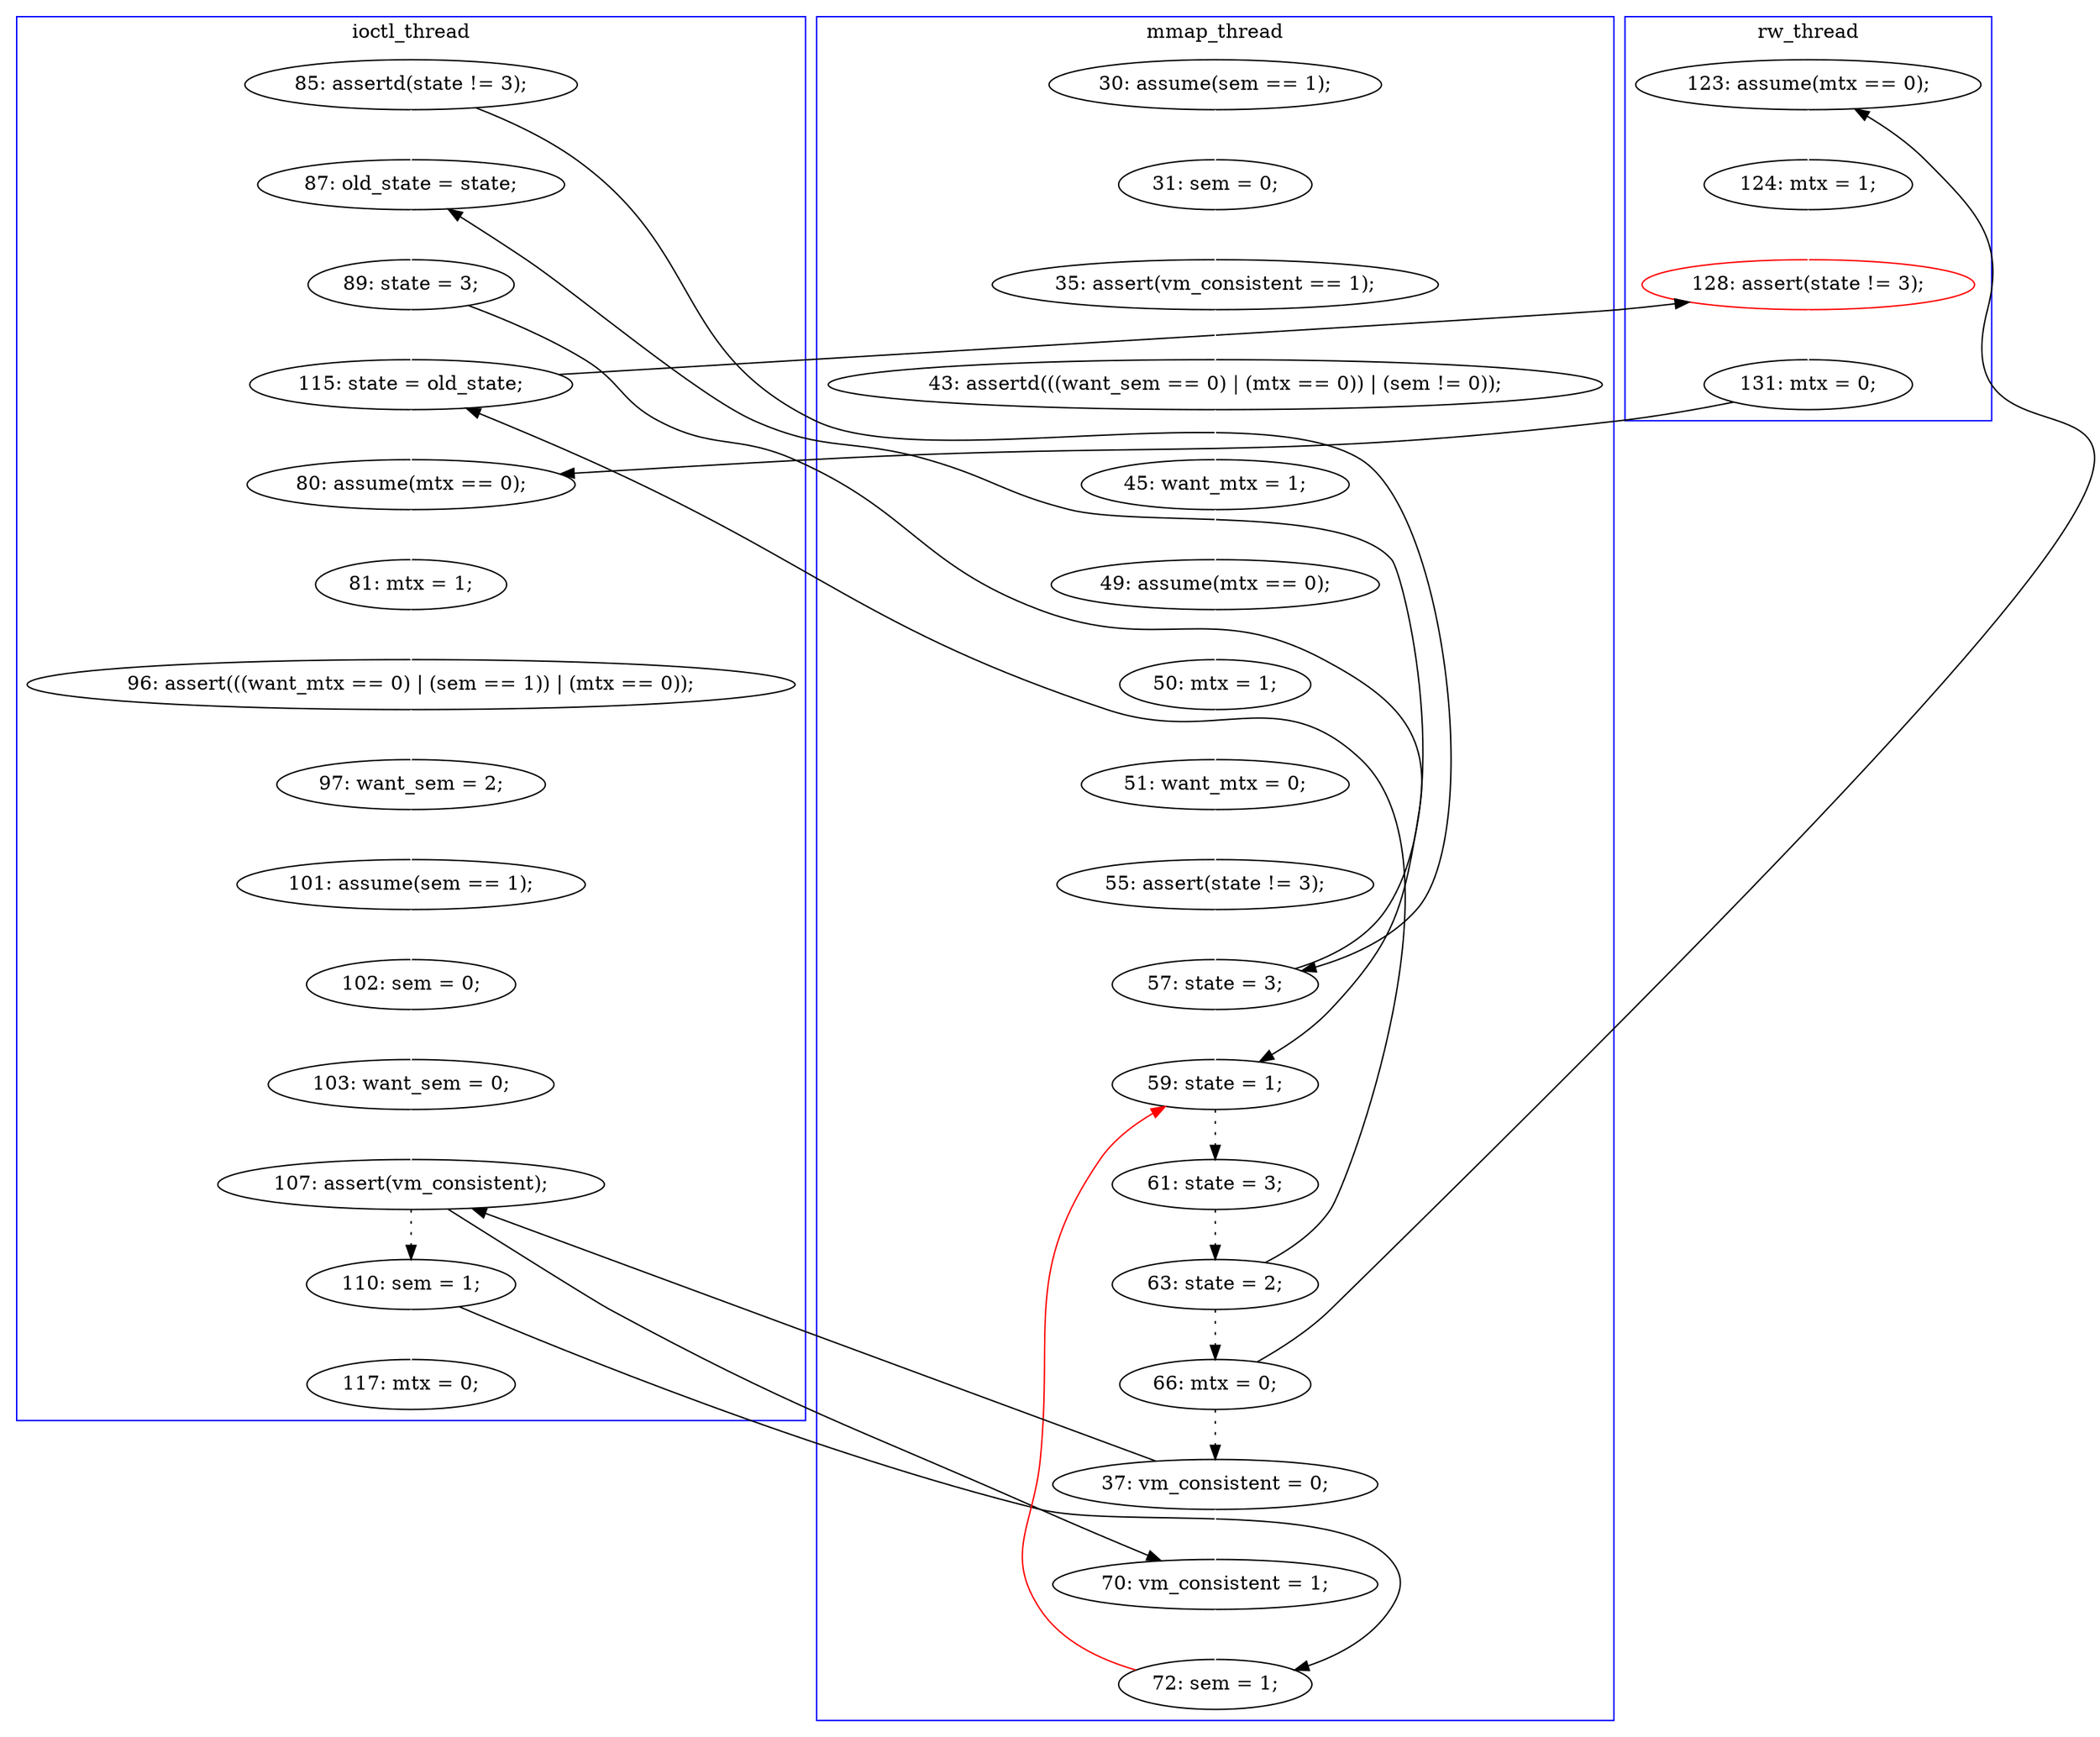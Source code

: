 digraph Counterexample {
	22 -> 23 [color = black, style = solid, constraint = false]
	11 -> 12 [color = white, style = solid]
	20 -> 23 [color = white, style = solid]
	46 -> 47 [color = black, style = dotted]
	17 -> 18 [color = white, style = solid]
	18 -> 19 [color = white, style = solid]
	33 -> 36 [color = black, style = solid, constraint = false]
	19 -> 21 [color = white, style = solid]
	33 -> 38 [color = white, style = solid]
	42 -> 43 [color = white, style = solid]
	24 -> 33 [color = white, style = solid]
	34 -> 35 [color = white, style = solid]
	50 -> 26 [color = red, style = solid, constraint = false]
	31 -> 32 [color = black, style = dotted]
	30 -> 31 [color = black, style = dotted]
	41 -> 42 [color = white, style = solid]
	26 -> 28 [color = black, style = dotted]
	35 -> 36 [color = white, style = solid]
	13 -> 14 [color = white, style = solid]
	36 -> 37 [color = white, style = solid]
	45 -> 46 [color = white, style = solid]
	38 -> 39 [color = white, style = solid]
	48 -> 50 [color = white, style = solid]
	28 -> 30 [color = black, style = dotted]
	12 -> 13 [color = white, style = solid]
	30 -> 33 [color = black, style = solid, constraint = false]
	46 -> 48 [color = black, style = solid, constraint = false]
	47 -> 49 [color = white, style = solid]
	22 -> 26 [color = white, style = solid]
	32 -> 48 [color = white, style = solid]
	16 -> 17 [color = white, style = solid]
	37 -> 38 [color = black, style = solid, constraint = false]
	31 -> 34 [color = black, style = solid, constraint = false]
	14 -> 16 [color = white, style = solid]
	21 -> 22 [color = white, style = solid]
	39 -> 41 [color = white, style = solid]
	23 -> 24 [color = white, style = solid]
	20 -> 22 [color = black, style = solid, constraint = false]
	43 -> 44 [color = white, style = solid]
	44 -> 45 [color = white, style = solid]
	32 -> 46 [color = black, style = solid, constraint = false]
	47 -> 50 [color = black, style = solid, constraint = false]
	24 -> 26 [color = black, style = solid, constraint = false]
	subgraph cluster1 {
		label = mmap_thread
		color = blue
		11  [label = "30: assume(sem == 1);"]
		22  [label = "57: state = 3;"]
		14  [label = "43: assertd(((want_sem == 0) | (mtx == 0)) | (sem != 0));"]
		32  [label = "37: vm_consistent = 0;"]
		16  [label = "45: want_mtx = 1;"]
		50  [label = "72: sem = 1;"]
		17  [label = "49: assume(mtx == 0);"]
		19  [label = "51: want_mtx = 0;"]
		21  [label = "55: assert(state != 3);"]
		26  [label = "59: state = 1;"]
		31  [label = "66: mtx = 0;"]
		13  [label = "35: assert(vm_consistent == 1);"]
		28  [label = "61: state = 3;"]
		30  [label = "63: state = 2;"]
		18  [label = "50: mtx = 1;"]
		12  [label = "31: sem = 0;"]
		48  [label = "70: vm_consistent = 1;"]
	}
	subgraph cluster3 {
		label = rw_thread
		color = blue
		34  [label = "123: assume(mtx == 0);"]
		36  [label = "128: assert(state != 3);", color = red]
		35  [label = "124: mtx = 1;"]
		37  [label = "131: mtx = 0;"]
	}
	subgraph cluster2 {
		label = ioctl_thread
		color = blue
		44  [label = "102: sem = 0;"]
		46  [label = "107: assert(vm_consistent);"]
		42  [label = "97: want_sem = 2;"]
		41  [label = "96: assert(((want_mtx == 0) | (sem == 1)) | (mtx == 0));"]
		33  [label = "115: state = old_state;"]
		49  [label = "117: mtx = 0;"]
		20  [label = "85: assertd(state != 3);"]
		24  [label = "89: state = 3;"]
		45  [label = "103: want_sem = 0;"]
		47  [label = "110: sem = 1;"]
		23  [label = "87: old_state = state;"]
		43  [label = "101: assume(sem == 1);"]
		38  [label = "80: assume(mtx == 0);"]
		39  [label = "81: mtx = 1;"]
	}
}